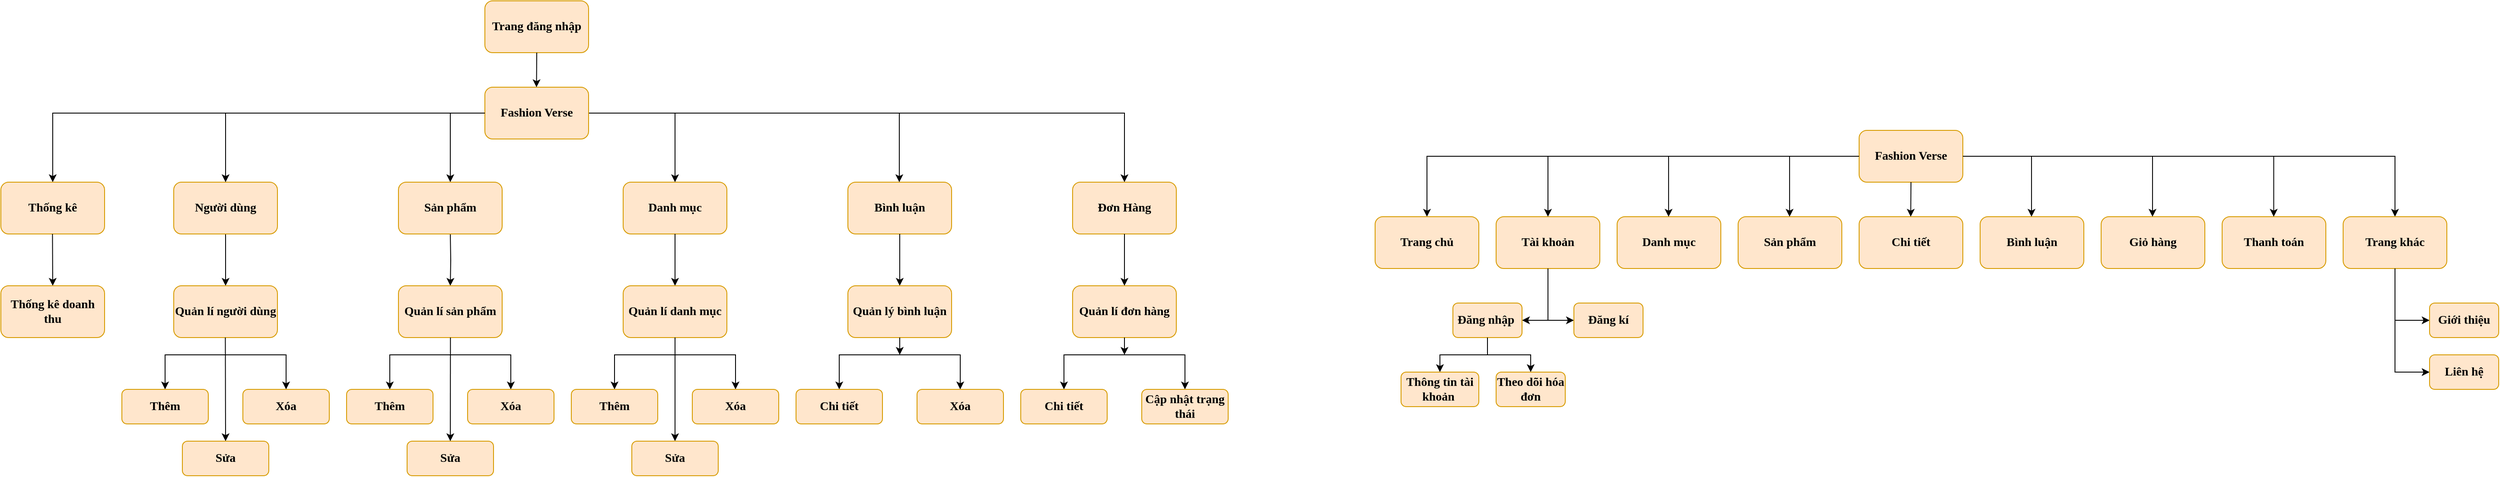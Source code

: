 <mxfile version="25.0.3">
  <diagram id="prtHgNgQTEPvFCAcTncT" name="Page-1">
    <mxGraphModel dx="1362" dy="524" grid="0" gridSize="10" guides="1" tooltips="1" connect="1" arrows="1" fold="1" page="0" pageScale="1" pageWidth="3300" pageHeight="4681" background="none" math="0" shadow="0">
      <root>
        <mxCell id="0" />
        <mxCell id="1" parent="0" />
        <mxCell id="NhmMuveX9BDLbL9c3R6i-1" value="Fashion Verse" style="rounded=1;whiteSpace=wrap;html=1;labelBackgroundColor=none;fillColor=#ffe6cc;strokeColor=#d79b00;fontStyle=1;fontSize=14;align=center;fontFamily=Verdana;" parent="1" vertex="1">
          <mxGeometry x="2170" y="540" width="120" height="60" as="geometry" />
        </mxCell>
        <mxCell id="NhmMuveX9BDLbL9c3R6i-2" value="" style="endArrow=classic;html=1;rounded=0;exitX=0;exitY=0.5;exitDx=0;exitDy=0;entryX=0.5;entryY=0;entryDx=0;entryDy=0;labelBackgroundColor=none;fontColor=default;fontSize=14;align=center;fontFamily=Verdana;fontStyle=1" parent="1" source="NhmMuveX9BDLbL9c3R6i-1" target="NhmMuveX9BDLbL9c3R6i-3" edge="1">
          <mxGeometry width="50" height="50" relative="1" as="geometry">
            <mxPoint x="1870" y="700" as="sourcePoint" />
            <mxPoint x="1630" y="640" as="targetPoint" />
            <Array as="points">
              <mxPoint x="1670" y="570" />
            </Array>
          </mxGeometry>
        </mxCell>
        <mxCell id="NhmMuveX9BDLbL9c3R6i-3" value="Trang chủ" style="rounded=1;whiteSpace=wrap;html=1;labelBackgroundColor=none;fillColor=#ffe6cc;strokeColor=#d79b00;fontSize=14;align=center;fontFamily=Verdana;fontStyle=1" parent="1" vertex="1">
          <mxGeometry x="1610" y="640" width="120" height="60" as="geometry" />
        </mxCell>
        <mxCell id="NhmMuveX9BDLbL9c3R6i-4" value="Danh mục" style="rounded=1;whiteSpace=wrap;html=1;labelBackgroundColor=none;fillColor=#ffe6cc;strokeColor=#d79b00;fontSize=14;align=center;fontFamily=Verdana;fontStyle=1" parent="1" vertex="1">
          <mxGeometry x="1890" y="640" width="120" height="60" as="geometry" />
        </mxCell>
        <mxCell id="NhmMuveX9BDLbL9c3R6i-5" value="Tài khoản" style="rounded=1;whiteSpace=wrap;html=1;labelBackgroundColor=none;fillColor=#ffe6cc;strokeColor=#d79b00;fontSize=14;align=center;fontFamily=Verdana;fontStyle=1" parent="1" vertex="1">
          <mxGeometry x="1750" y="640" width="120" height="60" as="geometry" />
        </mxCell>
        <mxCell id="NhmMuveX9BDLbL9c3R6i-6" value="Sản phẩm" style="rounded=1;whiteSpace=wrap;html=1;labelBackgroundColor=none;fillColor=#ffe6cc;strokeColor=#d79b00;fontSize=14;align=center;fontFamily=Verdana;fontStyle=1" parent="1" vertex="1">
          <mxGeometry x="2030" y="640" width="120" height="60" as="geometry" />
        </mxCell>
        <mxCell id="NhmMuveX9BDLbL9c3R6i-7" value="Chi tiết" style="rounded=1;whiteSpace=wrap;html=1;labelBackgroundColor=none;fillColor=#ffe6cc;strokeColor=#d79b00;fontSize=14;align=center;fontFamily=Verdana;fontStyle=1" parent="1" vertex="1">
          <mxGeometry x="2170" y="640" width="120" height="60" as="geometry" />
        </mxCell>
        <mxCell id="NhmMuveX9BDLbL9c3R6i-8" value="Bình luận" style="rounded=1;whiteSpace=wrap;html=1;labelBackgroundColor=none;fillColor=#ffe6cc;strokeColor=#d79b00;fontSize=14;align=center;fontFamily=Verdana;fontStyle=1" parent="1" vertex="1">
          <mxGeometry x="2310" y="640" width="120" height="60" as="geometry" />
        </mxCell>
        <mxCell id="NhmMuveX9BDLbL9c3R6i-9" value="Giỏ hàng" style="rounded=1;whiteSpace=wrap;html=1;labelBackgroundColor=none;fillColor=#ffe6cc;strokeColor=#d79b00;fontSize=14;align=center;fontFamily=Verdana;fontStyle=1" parent="1" vertex="1">
          <mxGeometry x="2450" y="640" width="120" height="60" as="geometry" />
        </mxCell>
        <mxCell id="NhmMuveX9BDLbL9c3R6i-11" value="Thanh toán" style="rounded=1;whiteSpace=wrap;html=1;labelBackgroundColor=none;fillColor=#ffe6cc;strokeColor=#d79b00;fontSize=14;align=center;fontFamily=Verdana;fontStyle=1" parent="1" vertex="1">
          <mxGeometry x="2590" y="640" width="120" height="60" as="geometry" />
        </mxCell>
        <mxCell id="NhmMuveX9BDLbL9c3R6i-14" value="" style="endArrow=classic;html=1;rounded=0;entryX=0.5;entryY=0;entryDx=0;entryDy=0;labelBackgroundColor=none;fontColor=default;fontSize=14;align=center;fontFamily=Verdana;fontStyle=1" parent="1" target="NhmMuveX9BDLbL9c3R6i-5" edge="1">
          <mxGeometry width="50" height="50" relative="1" as="geometry">
            <mxPoint x="1810" y="570" as="sourcePoint" />
            <mxPoint x="2190" y="660" as="targetPoint" />
          </mxGeometry>
        </mxCell>
        <mxCell id="NhmMuveX9BDLbL9c3R6i-15" value="" style="endArrow=classic;html=1;rounded=0;entryX=0.5;entryY=0;entryDx=0;entryDy=0;labelBackgroundColor=none;fontColor=default;fontSize=14;align=center;fontFamily=Verdana;fontStyle=1" parent="1" edge="1">
          <mxGeometry width="50" height="50" relative="1" as="geometry">
            <mxPoint x="1949.55" y="570" as="sourcePoint" />
            <mxPoint x="1949.55" y="640" as="targetPoint" />
          </mxGeometry>
        </mxCell>
        <mxCell id="NhmMuveX9BDLbL9c3R6i-16" value="" style="endArrow=classic;html=1;rounded=0;entryX=0.5;entryY=0;entryDx=0;entryDy=0;labelBackgroundColor=none;fontColor=default;fontSize=14;align=center;fontFamily=Verdana;fontStyle=1" parent="1" edge="1">
          <mxGeometry width="50" height="50" relative="1" as="geometry">
            <mxPoint x="2089.55" y="570" as="sourcePoint" />
            <mxPoint x="2089.55" y="640" as="targetPoint" />
          </mxGeometry>
        </mxCell>
        <mxCell id="NhmMuveX9BDLbL9c3R6i-17" value="" style="endArrow=classic;html=1;rounded=0;entryX=0.5;entryY=0;entryDx=0;entryDy=0;labelBackgroundColor=none;fontColor=default;fontSize=14;align=center;fontFamily=Verdana;fontStyle=1" parent="1" edge="1">
          <mxGeometry width="50" height="50" relative="1" as="geometry">
            <mxPoint x="2230" y="600" as="sourcePoint" />
            <mxPoint x="2229.69" y="640" as="targetPoint" />
          </mxGeometry>
        </mxCell>
        <mxCell id="NhmMuveX9BDLbL9c3R6i-18" value="" style="endArrow=classic;html=1;rounded=0;exitX=1;exitY=0.5;exitDx=0;exitDy=0;entryX=0.5;entryY=0;entryDx=0;entryDy=0;labelBackgroundColor=none;fontColor=default;fontSize=14;align=center;fontFamily=Verdana;fontStyle=1" parent="1" source="NhmMuveX9BDLbL9c3R6i-1" target="NhmMuveX9BDLbL9c3R6i-22" edge="1">
          <mxGeometry width="50" height="50" relative="1" as="geometry">
            <mxPoint x="2180" y="580" as="sourcePoint" />
            <mxPoint x="1680" y="650" as="targetPoint" />
            <Array as="points">
              <mxPoint x="2790" y="570" />
            </Array>
          </mxGeometry>
        </mxCell>
        <mxCell id="NhmMuveX9BDLbL9c3R6i-19" value="" style="endArrow=classic;html=1;rounded=0;entryX=0.5;entryY=0;entryDx=0;entryDy=0;labelBackgroundColor=none;fontColor=default;fontSize=14;align=center;fontFamily=Verdana;fontStyle=1" parent="1" edge="1">
          <mxGeometry width="50" height="50" relative="1" as="geometry">
            <mxPoint x="2369.47" y="570" as="sourcePoint" />
            <mxPoint x="2369.47" y="640" as="targetPoint" />
          </mxGeometry>
        </mxCell>
        <mxCell id="NhmMuveX9BDLbL9c3R6i-21" value="" style="endArrow=classic;html=1;rounded=0;entryX=0.5;entryY=0;entryDx=0;entryDy=0;labelBackgroundColor=none;fontColor=default;fontSize=14;align=center;fontFamily=Verdana;fontStyle=1" parent="1" edge="1">
          <mxGeometry width="50" height="50" relative="1" as="geometry">
            <mxPoint x="2509.47" y="570" as="sourcePoint" />
            <mxPoint x="2509.47" y="640" as="targetPoint" />
          </mxGeometry>
        </mxCell>
        <mxCell id="NhmMuveX9BDLbL9c3R6i-22" value="&lt;div style=&quot;&quot;&gt;&lt;span style=&quot;background-color: initial;&quot;&gt;Trang khác&lt;/span&gt;&lt;/div&gt;" style="rounded=1;whiteSpace=wrap;html=1;labelBackgroundColor=none;fillColor=#ffe6cc;strokeColor=#d79b00;fontSize=14;align=center;fontFamily=Verdana;fontStyle=1" parent="1" vertex="1">
          <mxGeometry x="2730" y="640" width="120" height="60" as="geometry" />
        </mxCell>
        <mxCell id="NhmMuveX9BDLbL9c3R6i-23" value="" style="endArrow=classic;html=1;rounded=0;entryX=0.5;entryY=0;entryDx=0;entryDy=0;labelBackgroundColor=none;fontColor=default;fontSize=14;align=center;fontFamily=Verdana;fontStyle=1" parent="1" edge="1">
          <mxGeometry width="50" height="50" relative="1" as="geometry">
            <mxPoint x="2649.7" y="570" as="sourcePoint" />
            <mxPoint x="2649.7" y="640" as="targetPoint" />
          </mxGeometry>
        </mxCell>
        <mxCell id="P_rpxnQvKxFGcnmbpjbn-1" value="" style="endArrow=classic;html=1;rounded=0;exitX=0.5;exitY=1;exitDx=0;exitDy=0;entryX=0;entryY=0.5;entryDx=0;entryDy=0;fontSize=14;align=center;fontFamily=Verdana;fontStyle=1" parent="1" source="NhmMuveX9BDLbL9c3R6i-22" target="P_rpxnQvKxFGcnmbpjbn-2" edge="1">
          <mxGeometry width="50" height="50" relative="1" as="geometry">
            <mxPoint x="2790" y="740" as="sourcePoint" />
            <mxPoint x="2790" y="800" as="targetPoint" />
            <Array as="points">
              <mxPoint x="2790" y="760" />
            </Array>
          </mxGeometry>
        </mxCell>
        <mxCell id="P_rpxnQvKxFGcnmbpjbn-2" value="&lt;div style=&quot;&quot;&gt;&lt;span style=&quot;background-color: initial;&quot;&gt;Giới thiệu&lt;/span&gt;&lt;/div&gt;" style="rounded=1;whiteSpace=wrap;html=1;labelBackgroundColor=none;fillColor=#ffe6cc;strokeColor=#d79b00;fontSize=14;align=center;fontFamily=Verdana;fontStyle=1" parent="1" vertex="1">
          <mxGeometry x="2830" y="740" width="80" height="40" as="geometry" />
        </mxCell>
        <mxCell id="P_rpxnQvKxFGcnmbpjbn-3" value="" style="endArrow=classic;html=1;rounded=0;entryX=0;entryY=0.5;entryDx=0;entryDy=0;fontSize=14;align=center;fontFamily=Verdana;fontStyle=1" parent="1" target="P_rpxnQvKxFGcnmbpjbn-4" edge="1">
          <mxGeometry width="50" height="50" relative="1" as="geometry">
            <mxPoint x="2790" y="760" as="sourcePoint" />
            <mxPoint x="2789.82" y="860" as="targetPoint" />
            <Array as="points">
              <mxPoint x="2790" y="820" />
            </Array>
          </mxGeometry>
        </mxCell>
        <mxCell id="P_rpxnQvKxFGcnmbpjbn-4" value="Liên hệ" style="rounded=1;whiteSpace=wrap;html=1;labelBackgroundColor=none;fillColor=#ffe6cc;strokeColor=#d79b00;fontSize=14;align=center;fontFamily=Verdana;fontStyle=1" parent="1" vertex="1">
          <mxGeometry x="2830" y="800" width="80" height="40" as="geometry" />
        </mxCell>
        <mxCell id="P_rpxnQvKxFGcnmbpjbn-87" value="" style="edgeStyle=orthogonalEdgeStyle;rounded=0;orthogonalLoop=1;jettySize=auto;html=1;entryX=0.5;entryY=0;entryDx=0;entryDy=0;exitX=0.5;exitY=1;exitDx=0;exitDy=0;fontSize=14;align=center;fontFamily=Verdana;fontStyle=1" parent="1" source="P_rpxnQvKxFGcnmbpjbn-29" target="P_rpxnQvKxFGcnmbpjbn-60" edge="1">
          <mxGeometry relative="1" as="geometry">
            <mxPoint x="360" y="660" as="sourcePoint" />
          </mxGeometry>
        </mxCell>
        <mxCell id="P_rpxnQvKxFGcnmbpjbn-29" value="Người dùng" style="rounded=1;whiteSpace=wrap;html=1;labelBackgroundColor=none;fillColor=#ffe6cc;strokeColor=#d79b00;fontSize=14;align=center;fontFamily=Verdana;fontStyle=1" parent="1" vertex="1">
          <mxGeometry x="220" y="600" width="120" height="60" as="geometry" />
        </mxCell>
        <mxCell id="P_rpxnQvKxFGcnmbpjbn-33" value="Danh mục" style="rounded=1;whiteSpace=wrap;html=1;labelBackgroundColor=none;fillColor=#ffe6cc;strokeColor=#d79b00;fontSize=14;align=center;fontFamily=Verdana;fontStyle=1" parent="1" vertex="1">
          <mxGeometry x="740" y="600" width="120" height="60" as="geometry" />
        </mxCell>
        <mxCell id="P_rpxnQvKxFGcnmbpjbn-35" value="&lt;span style=&quot;&quot;&gt;Bình luận&lt;/span&gt;" style="rounded=1;whiteSpace=wrap;html=1;labelBackgroundColor=none;fillColor=#ffe6cc;strokeColor=#d79b00;fontSize=14;align=center;fontFamily=Verdana;fontStyle=1" parent="1" vertex="1">
          <mxGeometry x="1000" y="600" width="120" height="60" as="geometry" />
        </mxCell>
        <mxCell id="P_rpxnQvKxFGcnmbpjbn-37" value="" style="endArrow=classic;html=1;rounded=0;entryX=0.5;entryY=0;entryDx=0;entryDy=0;labelBackgroundColor=none;fontColor=default;fontSize=14;align=center;fontFamily=Verdana;fontStyle=1" parent="1" target="P_rpxnQvKxFGcnmbpjbn-29" edge="1">
          <mxGeometry width="50" height="50" relative="1" as="geometry">
            <mxPoint x="280" y="520" as="sourcePoint" />
            <mxPoint x="359.55" y="590" as="targetPoint" />
          </mxGeometry>
        </mxCell>
        <mxCell id="P_rpxnQvKxFGcnmbpjbn-38" value="" style="endArrow=classic;html=1;rounded=0;entryX=0.5;entryY=0;entryDx=0;entryDy=0;labelBackgroundColor=none;fontColor=default;fontSize=14;align=center;fontFamily=Verdana;fontStyle=1" parent="1" target="P_rpxnQvKxFGcnmbpjbn-103" edge="1">
          <mxGeometry width="50" height="50" relative="1" as="geometry">
            <mxPoint x="540" y="520" as="sourcePoint" />
            <mxPoint x="499.55" y="590" as="targetPoint" />
          </mxGeometry>
        </mxCell>
        <mxCell id="P_rpxnQvKxFGcnmbpjbn-40" value="" style="endArrow=classic;html=1;rounded=0;exitX=1;exitY=0.5;exitDx=0;exitDy=0;entryX=0.5;entryY=0;entryDx=0;entryDy=0;labelBackgroundColor=none;fontColor=default;fontSize=14;align=center;fontFamily=Verdana;fontStyle=1" parent="1" target="P_rpxnQvKxFGcnmbpjbn-141" edge="1">
          <mxGeometry width="50" height="50" relative="1" as="geometry">
            <mxPoint x="700" y="520" as="sourcePoint" />
            <mxPoint x="90" y="600" as="targetPoint" />
            <Array as="points">
              <mxPoint x="1320" y="520" />
            </Array>
          </mxGeometry>
        </mxCell>
        <mxCell id="P_rpxnQvKxFGcnmbpjbn-41" value="" style="endArrow=classic;html=1;rounded=0;entryX=0.5;entryY=0;entryDx=0;entryDy=0;labelBackgroundColor=none;fontColor=default;fontSize=14;align=center;fontFamily=Verdana;fontStyle=1" parent="1" target="P_rpxnQvKxFGcnmbpjbn-33" edge="1">
          <mxGeometry width="50" height="50" relative="1" as="geometry">
            <mxPoint x="800" y="520" as="sourcePoint" />
            <mxPoint x="779.47" y="590" as="targetPoint" />
          </mxGeometry>
        </mxCell>
        <mxCell id="P_rpxnQvKxFGcnmbpjbn-49" value="Fashion Verse" style="rounded=1;whiteSpace=wrap;html=1;labelBackgroundColor=none;fillColor=#ffe6cc;strokeColor=#d79b00;fontSize=14;align=center;fontStyle=1;fontFamily=Verdana;" parent="1" vertex="1">
          <mxGeometry x="580" y="490" width="120" height="60" as="geometry" />
        </mxCell>
        <mxCell id="P_rpxnQvKxFGcnmbpjbn-50" value="Trang đăng nhập" style="rounded=1;whiteSpace=wrap;html=1;labelBackgroundColor=none;fillColor=#ffe6cc;strokeColor=#d79b00;fontSize=14;align=center;fontFamily=Verdana;fontStyle=1" parent="1" vertex="1">
          <mxGeometry x="580" y="390" width="120" height="60" as="geometry" />
        </mxCell>
        <mxCell id="P_rpxnQvKxFGcnmbpjbn-51" value="" style="endArrow=classic;html=1;rounded=0;entryX=0.5;entryY=0;entryDx=0;entryDy=0;labelBackgroundColor=none;fontColor=default;fontSize=14;align=center;fontFamily=Verdana;fontStyle=1" parent="1" edge="1">
          <mxGeometry width="50" height="50" relative="1" as="geometry">
            <mxPoint x="640.03" y="450" as="sourcePoint" />
            <mxPoint x="639.72" y="490" as="targetPoint" />
          </mxGeometry>
        </mxCell>
        <mxCell id="P_rpxnQvKxFGcnmbpjbn-53" value="" style="endArrow=classic;html=1;rounded=0;exitX=0;exitY=0.5;exitDx=0;exitDy=0;labelBackgroundColor=none;fontColor=default;fontSize=14;align=center;fontFamily=Verdana;fontStyle=1" parent="1" source="P_rpxnQvKxFGcnmbpjbn-49" edge="1">
          <mxGeometry width="50" height="50" relative="1" as="geometry">
            <mxPoint x="140" y="480" as="sourcePoint" />
            <mxPoint x="80" y="600" as="targetPoint" />
            <Array as="points">
              <mxPoint x="80" y="520" />
            </Array>
          </mxGeometry>
        </mxCell>
        <mxCell id="P_rpxnQvKxFGcnmbpjbn-54" value="Thống kê" style="rounded=1;whiteSpace=wrap;html=1;labelBackgroundColor=none;fillColor=#ffe6cc;strokeColor=#d79b00;fontSize=14;align=center;fontFamily=Verdana;fontStyle=1" parent="1" vertex="1">
          <mxGeometry x="20" y="600" width="120" height="60" as="geometry" />
        </mxCell>
        <mxCell id="P_rpxnQvKxFGcnmbpjbn-56" value="" style="endArrow=classic;html=1;rounded=0;labelBackgroundColor=none;fontColor=default;fontSize=14;align=center;entryX=0.5;entryY=0;entryDx=0;entryDy=0;fontFamily=Verdana;fontStyle=1" parent="1" target="P_rpxnQvKxFGcnmbpjbn-57" edge="1">
          <mxGeometry width="50" height="50" relative="1" as="geometry">
            <mxPoint x="79.72" y="660" as="sourcePoint" />
            <mxPoint x="80" y="720" as="targetPoint" />
          </mxGeometry>
        </mxCell>
        <mxCell id="P_rpxnQvKxFGcnmbpjbn-57" value="Thống kê doanh thu" style="rounded=1;whiteSpace=wrap;html=1;labelBackgroundColor=none;fillColor=#ffe6cc;strokeColor=#d79b00;fontSize=14;align=center;fontFamily=Verdana;fontStyle=1" parent="1" vertex="1">
          <mxGeometry x="20" y="720" width="120" height="60" as="geometry" />
        </mxCell>
        <mxCell id="P_rpxnQvKxFGcnmbpjbn-60" value="Quản lí người dùng" style="rounded=1;whiteSpace=wrap;html=1;labelBackgroundColor=none;fillColor=#ffe6cc;strokeColor=#d79b00;fontSize=14;align=center;fontFamily=Verdana;fontStyle=1" parent="1" vertex="1">
          <mxGeometry x="220" y="720" width="120" height="60" as="geometry" />
        </mxCell>
        <mxCell id="P_rpxnQvKxFGcnmbpjbn-61" value="" style="endArrow=classic;html=1;rounded=0;labelBackgroundColor=none;fontColor=default;fontSize=14;align=center;fontFamily=Verdana;fontStyle=1" parent="1" edge="1">
          <mxGeometry width="50" height="50" relative="1" as="geometry">
            <mxPoint x="279.72" y="780" as="sourcePoint" />
            <mxPoint x="280" y="900" as="targetPoint" />
          </mxGeometry>
        </mxCell>
        <mxCell id="P_rpxnQvKxFGcnmbpjbn-63" value="" style="endArrow=classic;html=1;rounded=0;labelBackgroundColor=none;fontColor=default;entryX=0.5;entryY=0;entryDx=0;entryDy=0;fontSize=14;align=center;fontFamily=Verdana;fontStyle=1" parent="1" target="P_rpxnQvKxFGcnmbpjbn-64" edge="1">
          <mxGeometry width="50" height="50" relative="1" as="geometry">
            <mxPoint x="280" y="800" as="sourcePoint" />
            <mxPoint x="160" y="840" as="targetPoint" />
            <Array as="points">
              <mxPoint x="210" y="800" />
            </Array>
          </mxGeometry>
        </mxCell>
        <mxCell id="P_rpxnQvKxFGcnmbpjbn-64" value="Thêm" style="rounded=1;whiteSpace=wrap;html=1;labelBackgroundColor=none;fillColor=#ffe6cc;strokeColor=#d79b00;fontSize=14;align=center;fontFamily=Verdana;fontStyle=1" parent="1" vertex="1">
          <mxGeometry x="160" y="840" width="100" height="40" as="geometry" />
        </mxCell>
        <mxCell id="P_rpxnQvKxFGcnmbpjbn-66" value="Sửa" style="rounded=1;whiteSpace=wrap;html=1;labelBackgroundColor=none;fillColor=#ffe6cc;strokeColor=#d79b00;fontSize=14;align=center;fontFamily=Verdana;fontStyle=1" parent="1" vertex="1">
          <mxGeometry x="230" y="900" width="100" height="40" as="geometry" />
        </mxCell>
        <mxCell id="P_rpxnQvKxFGcnmbpjbn-67" value="" style="endArrow=classic;html=1;rounded=0;labelBackgroundColor=none;fontColor=default;entryX=0.5;entryY=0;entryDx=0;entryDy=0;fontSize=14;align=center;fontFamily=Verdana;fontStyle=1" parent="1" target="P_rpxnQvKxFGcnmbpjbn-69" edge="1">
          <mxGeometry width="50" height="50" relative="1" as="geometry">
            <mxPoint x="280" y="800" as="sourcePoint" />
            <mxPoint x="400.988" y="880" as="targetPoint" />
            <Array as="points">
              <mxPoint x="350" y="800" />
            </Array>
          </mxGeometry>
        </mxCell>
        <mxCell id="P_rpxnQvKxFGcnmbpjbn-69" value="Xóa" style="rounded=1;whiteSpace=wrap;html=1;labelBackgroundColor=none;fillColor=#ffe6cc;strokeColor=#d79b00;fontSize=14;align=center;fontFamily=Verdana;fontStyle=1" parent="1" vertex="1">
          <mxGeometry x="300" y="840" width="100" height="40" as="geometry" />
        </mxCell>
        <mxCell id="P_rpxnQvKxFGcnmbpjbn-96" value="" style="endArrow=classic;html=1;rounded=0;labelBackgroundColor=none;fontColor=default;entryX=0.5;entryY=0;entryDx=0;entryDy=0;fontSize=14;align=center;fontFamily=Verdana;fontStyle=1" parent="1" target="P_rpxnQvKxFGcnmbpjbn-97" edge="1">
          <mxGeometry width="50" height="50" relative="1" as="geometry">
            <mxPoint x="540" y="800" as="sourcePoint" />
            <mxPoint x="420" y="840" as="targetPoint" />
            <Array as="points">
              <mxPoint x="470" y="800" />
            </Array>
          </mxGeometry>
        </mxCell>
        <mxCell id="P_rpxnQvKxFGcnmbpjbn-97" value="Thêm" style="rounded=1;whiteSpace=wrap;html=1;labelBackgroundColor=none;fillColor=#ffe6cc;strokeColor=#d79b00;fontSize=14;align=center;fontFamily=Verdana;fontStyle=1" parent="1" vertex="1">
          <mxGeometry x="420" y="840" width="100" height="40" as="geometry" />
        </mxCell>
        <mxCell id="P_rpxnQvKxFGcnmbpjbn-98" value="Sửa" style="rounded=1;whiteSpace=wrap;html=1;labelBackgroundColor=none;fillColor=#ffe6cc;strokeColor=#d79b00;fontSize=14;align=center;fontFamily=Verdana;fontStyle=1" parent="1" vertex="1">
          <mxGeometry x="490" y="900" width="100" height="40" as="geometry" />
        </mxCell>
        <mxCell id="P_rpxnQvKxFGcnmbpjbn-99" value="" style="endArrow=classic;html=1;rounded=0;labelBackgroundColor=none;fontColor=default;entryX=0.5;entryY=0;entryDx=0;entryDy=0;fontSize=14;align=center;fontFamily=Verdana;fontStyle=1" parent="1" target="P_rpxnQvKxFGcnmbpjbn-100" edge="1">
          <mxGeometry width="50" height="50" relative="1" as="geometry">
            <mxPoint x="540" y="800" as="sourcePoint" />
            <mxPoint x="660.988" y="880" as="targetPoint" />
            <Array as="points">
              <mxPoint x="610" y="800" />
            </Array>
          </mxGeometry>
        </mxCell>
        <mxCell id="P_rpxnQvKxFGcnmbpjbn-100" value="Xóa" style="rounded=1;whiteSpace=wrap;html=1;labelBackgroundColor=none;fillColor=#ffe6cc;strokeColor=#d79b00;fontSize=14;align=center;fontFamily=Verdana;fontStyle=1" parent="1" vertex="1">
          <mxGeometry x="560" y="840" width="100" height="40" as="geometry" />
        </mxCell>
        <mxCell id="P_rpxnQvKxFGcnmbpjbn-101" value="" style="edgeStyle=orthogonalEdgeStyle;rounded=0;orthogonalLoop=1;jettySize=auto;html=1;entryX=0.5;entryY=0;entryDx=0;entryDy=0;exitX=0.5;exitY=1;exitDx=0;exitDy=0;fontSize=14;align=center;fontFamily=Verdana;fontStyle=1" parent="1" target="P_rpxnQvKxFGcnmbpjbn-102" edge="1">
          <mxGeometry relative="1" as="geometry">
            <mxPoint x="540" y="660" as="sourcePoint" />
          </mxGeometry>
        </mxCell>
        <mxCell id="P_rpxnQvKxFGcnmbpjbn-102" value="Quản lí sản phẩm" style="rounded=1;whiteSpace=wrap;html=1;labelBackgroundColor=none;fillColor=#ffe6cc;strokeColor=#d79b00;fontSize=14;align=center;fontFamily=Verdana;fontStyle=1" parent="1" vertex="1">
          <mxGeometry x="480" y="720" width="120" height="60" as="geometry" />
        </mxCell>
        <mxCell id="P_rpxnQvKxFGcnmbpjbn-103" value="Sản phẩm" style="rounded=1;whiteSpace=wrap;html=1;labelBackgroundColor=none;fillColor=#ffe6cc;strokeColor=#d79b00;fontSize=14;align=center;fontFamily=Verdana;fontStyle=1" parent="1" vertex="1">
          <mxGeometry x="480" y="600" width="120" height="60" as="geometry" />
        </mxCell>
        <mxCell id="P_rpxnQvKxFGcnmbpjbn-104" value="" style="endArrow=classic;html=1;rounded=0;labelBackgroundColor=none;fontColor=default;exitX=0.5;exitY=1;exitDx=0;exitDy=0;entryX=0.5;entryY=0;entryDx=0;entryDy=0;fontSize=14;align=center;fontFamily=Verdana;fontStyle=1" parent="1" target="P_rpxnQvKxFGcnmbpjbn-98" edge="1">
          <mxGeometry width="50" height="50" relative="1" as="geometry">
            <mxPoint x="540.17" y="780" as="sourcePoint" />
            <mxPoint x="530" y="880" as="targetPoint" />
          </mxGeometry>
        </mxCell>
        <mxCell id="P_rpxnQvKxFGcnmbpjbn-105" value="" style="edgeStyle=orthogonalEdgeStyle;rounded=0;orthogonalLoop=1;jettySize=auto;html=1;exitX=0.5;exitY=1;exitDx=0;exitDy=0;entryX=0.5;entryY=0;entryDx=0;entryDy=0;fontSize=14;align=center;fontFamily=Verdana;fontStyle=1" parent="1" source="P_rpxnQvKxFGcnmbpjbn-33" target="P_rpxnQvKxFGcnmbpjbn-106" edge="1">
          <mxGeometry relative="1" as="geometry">
            <mxPoint x="870" y="660" as="sourcePoint" />
            <mxPoint x="800" y="710" as="targetPoint" />
            <Array as="points" />
          </mxGeometry>
        </mxCell>
        <mxCell id="P_rpxnQvKxFGcnmbpjbn-106" value="Quản lí danh mục" style="rounded=1;whiteSpace=wrap;html=1;labelBackgroundColor=none;fillColor=#ffe6cc;strokeColor=#d79b00;fontSize=14;align=center;fontFamily=Verdana;fontStyle=1" parent="1" vertex="1">
          <mxGeometry x="740" y="720" width="120" height="60" as="geometry" />
        </mxCell>
        <mxCell id="P_rpxnQvKxFGcnmbpjbn-123" value="" style="endArrow=classic;html=1;rounded=0;labelBackgroundColor=none;fontColor=default;entryX=0.5;entryY=0;entryDx=0;entryDy=0;fontSize=14;align=center;fontFamily=Verdana;fontStyle=1" parent="1" target="P_rpxnQvKxFGcnmbpjbn-124" edge="1">
          <mxGeometry width="50" height="50" relative="1" as="geometry">
            <mxPoint x="800" y="800" as="sourcePoint" />
            <mxPoint x="680" y="840" as="targetPoint" />
            <Array as="points">
              <mxPoint x="730" y="800" />
            </Array>
          </mxGeometry>
        </mxCell>
        <mxCell id="P_rpxnQvKxFGcnmbpjbn-124" value="Thêm" style="rounded=1;whiteSpace=wrap;html=1;labelBackgroundColor=none;fillColor=#ffe6cc;strokeColor=#d79b00;fontSize=14;align=center;fontFamily=Verdana;fontStyle=1" parent="1" vertex="1">
          <mxGeometry x="680" y="840" width="100" height="40" as="geometry" />
        </mxCell>
        <mxCell id="P_rpxnQvKxFGcnmbpjbn-126" value="" style="endArrow=classic;html=1;rounded=0;labelBackgroundColor=none;fontColor=default;entryX=0.5;entryY=0;entryDx=0;entryDy=0;fontSize=14;align=center;fontFamily=Verdana;fontStyle=1" parent="1" target="P_rpxnQvKxFGcnmbpjbn-127" edge="1">
          <mxGeometry width="50" height="50" relative="1" as="geometry">
            <mxPoint x="800" y="800" as="sourcePoint" />
            <mxPoint x="920.988" y="880" as="targetPoint" />
            <Array as="points">
              <mxPoint x="870" y="800" />
            </Array>
          </mxGeometry>
        </mxCell>
        <mxCell id="P_rpxnQvKxFGcnmbpjbn-127" value="Xóa" style="rounded=1;whiteSpace=wrap;html=1;labelBackgroundColor=none;fillColor=#ffe6cc;strokeColor=#d79b00;fontSize=14;align=center;fontFamily=Verdana;fontStyle=1" parent="1" vertex="1">
          <mxGeometry x="820" y="840" width="100" height="40" as="geometry" />
        </mxCell>
        <mxCell id="P_rpxnQvKxFGcnmbpjbn-128" value="" style="endArrow=classic;html=1;rounded=0;labelBackgroundColor=none;fontColor=default;fontSize=14;align=center;entryX=0.5;entryY=0;entryDx=0;entryDy=0;fontFamily=Verdana;fontStyle=1" parent="1" target="P_rpxnQvKxFGcnmbpjbn-151" edge="1">
          <mxGeometry width="50" height="50" relative="1" as="geometry">
            <mxPoint x="800" y="780" as="sourcePoint" />
            <mxPoint x="800" y="870" as="targetPoint" />
          </mxGeometry>
        </mxCell>
        <mxCell id="P_rpxnQvKxFGcnmbpjbn-130" value="" style="edgeStyle=orthogonalEdgeStyle;rounded=0;orthogonalLoop=1;jettySize=auto;html=1;entryX=0.5;entryY=0;entryDx=0;entryDy=0;fontSize=14;align=center;exitX=0.5;exitY=1;exitDx=0;exitDy=0;fontFamily=Verdana;fontStyle=1" parent="1" source="P_rpxnQvKxFGcnmbpjbn-35" target="P_rpxnQvKxFGcnmbpjbn-131" edge="1">
          <mxGeometry relative="1" as="geometry">
            <mxPoint x="1080" y="680" as="sourcePoint" />
            <mxPoint x="1060" y="710" as="targetPoint" />
            <Array as="points" />
          </mxGeometry>
        </mxCell>
        <mxCell id="P_rpxnQvKxFGcnmbpjbn-131" value="Quản lý bình luận" style="rounded=1;whiteSpace=wrap;html=1;labelBackgroundColor=none;fillColor=#ffe6cc;strokeColor=#d79b00;fontSize=14;align=center;fontFamily=Verdana;fontStyle=1" parent="1" vertex="1">
          <mxGeometry x="1000" y="720" width="120" height="60" as="geometry" />
        </mxCell>
        <mxCell id="P_rpxnQvKxFGcnmbpjbn-132" value="" style="endArrow=classic;html=1;rounded=0;labelBackgroundColor=none;fontColor=default;entryX=0.5;entryY=0;entryDx=0;entryDy=0;fontSize=14;align=center;fontFamily=Verdana;fontStyle=1" parent="1" target="P_rpxnQvKxFGcnmbpjbn-133" edge="1">
          <mxGeometry width="50" height="50" relative="1" as="geometry">
            <mxPoint x="1060" y="800" as="sourcePoint" />
            <mxPoint x="940" y="840" as="targetPoint" />
            <Array as="points">
              <mxPoint x="990" y="800" />
            </Array>
          </mxGeometry>
        </mxCell>
        <mxCell id="P_rpxnQvKxFGcnmbpjbn-133" value="Chi tiết" style="rounded=1;whiteSpace=wrap;html=1;labelBackgroundColor=none;fillColor=#ffe6cc;strokeColor=#d79b00;fontSize=14;align=center;fontFamily=Verdana;fontStyle=1" parent="1" vertex="1">
          <mxGeometry x="940" y="840" width="100" height="40" as="geometry" />
        </mxCell>
        <mxCell id="P_rpxnQvKxFGcnmbpjbn-134" value="" style="endArrow=classic;html=1;rounded=0;labelBackgroundColor=none;fontColor=default;entryX=0.5;entryY=0;entryDx=0;entryDy=0;fontSize=14;align=center;fontFamily=Verdana;fontStyle=1" parent="1" target="P_rpxnQvKxFGcnmbpjbn-135" edge="1">
          <mxGeometry width="50" height="50" relative="1" as="geometry">
            <mxPoint x="1060" y="800" as="sourcePoint" />
            <mxPoint x="1180.988" y="880" as="targetPoint" />
            <Array as="points">
              <mxPoint x="1130" y="800" />
            </Array>
          </mxGeometry>
        </mxCell>
        <mxCell id="P_rpxnQvKxFGcnmbpjbn-135" value="Xóa" style="rounded=1;whiteSpace=wrap;html=1;labelBackgroundColor=none;fillColor=#ffe6cc;strokeColor=#d79b00;fontSize=14;align=center;fontFamily=Verdana;fontStyle=1" parent="1" vertex="1">
          <mxGeometry x="1080" y="840" width="100" height="40" as="geometry" />
        </mxCell>
        <mxCell id="P_rpxnQvKxFGcnmbpjbn-136" value="" style="endArrow=classic;html=1;rounded=0;labelBackgroundColor=none;fontColor=default;fontSize=14;align=center;fontFamily=Verdana;fontStyle=1" parent="1" edge="1">
          <mxGeometry width="50" height="50" relative="1" as="geometry">
            <mxPoint x="1060" y="780" as="sourcePoint" />
            <mxPoint x="1060" y="800" as="targetPoint" />
          </mxGeometry>
        </mxCell>
        <mxCell id="P_rpxnQvKxFGcnmbpjbn-137" value="" style="endArrow=classic;html=1;rounded=0;exitX=0.5;exitY=1;exitDx=0;exitDy=0;entryX=1;entryY=0.5;entryDx=0;entryDy=0;fontSize=14;align=center;fontFamily=Verdana;fontStyle=1" parent="1" target="P_rpxnQvKxFGcnmbpjbn-138" edge="1" source="NhmMuveX9BDLbL9c3R6i-5">
          <mxGeometry width="50" height="50" relative="1" as="geometry">
            <mxPoint x="1810" y="700" as="sourcePoint" />
            <mxPoint x="1780" y="760" as="targetPoint" />
            <Array as="points">
              <mxPoint x="1810" y="760" />
            </Array>
          </mxGeometry>
        </mxCell>
        <mxCell id="P_rpxnQvKxFGcnmbpjbn-138" value="&lt;div&gt;&lt;span style=&quot;background-color: initial;&quot;&gt;Đăng nhập&amp;nbsp;&lt;/span&gt;&lt;/div&gt;" style="rounded=1;whiteSpace=wrap;html=1;labelBackgroundColor=none;fillColor=#ffe6cc;strokeColor=#d79b00;align=center;fontSize=14;fontFamily=Verdana;fontStyle=1" parent="1" vertex="1">
          <mxGeometry x="1700" y="740" width="80" height="40" as="geometry" />
        </mxCell>
        <mxCell id="P_rpxnQvKxFGcnmbpjbn-139" value="" style="endArrow=classic;html=1;rounded=0;fontSize=14;align=center;exitX=0.5;exitY=1;exitDx=0;exitDy=0;entryX=0.5;entryY=0;entryDx=0;entryDy=0;fontFamily=Verdana;fontStyle=1" parent="1" source="P_rpxnQvKxFGcnmbpjbn-138" target="P_rpxnQvKxFGcnmbpjbn-140" edge="1">
          <mxGeometry width="50" height="50" relative="1" as="geometry">
            <mxPoint x="1810" y="760" as="sourcePoint" />
            <mxPoint x="1670" y="800" as="targetPoint" />
            <Array as="points">
              <mxPoint x="1740" y="800" />
              <mxPoint x="1685" y="800" />
            </Array>
          </mxGeometry>
        </mxCell>
        <mxCell id="P_rpxnQvKxFGcnmbpjbn-140" value="&lt;div&gt;&lt;span style=&quot;background-color: initial;&quot;&gt;Thông tin tài khoản&amp;nbsp;&lt;/span&gt;&lt;/div&gt;" style="rounded=1;whiteSpace=wrap;html=1;labelBackgroundColor=none;fillColor=#ffe6cc;strokeColor=#d79b00;align=center;fontSize=14;fontFamily=Verdana;fontStyle=1" parent="1" vertex="1">
          <mxGeometry x="1640" y="820" width="90" height="40" as="geometry" />
        </mxCell>
        <mxCell id="P_rpxnQvKxFGcnmbpjbn-141" value="&lt;span style=&quot;&quot;&gt;Đơn Hàng&lt;/span&gt;" style="rounded=1;whiteSpace=wrap;html=1;labelBackgroundColor=none;fillColor=#ffe6cc;strokeColor=#d79b00;fontSize=14;align=center;fontFamily=Verdana;fontStyle=1" parent="1" vertex="1">
          <mxGeometry x="1260" y="600" width="120" height="60" as="geometry" />
        </mxCell>
        <mxCell id="P_rpxnQvKxFGcnmbpjbn-142" value="" style="edgeStyle=orthogonalEdgeStyle;rounded=0;orthogonalLoop=1;jettySize=auto;html=1;exitX=0.5;exitY=1;exitDx=0;exitDy=0;entryX=0.5;entryY=0;entryDx=0;entryDy=0;fontSize=14;align=center;fontFamily=Verdana;fontStyle=1" parent="1" source="P_rpxnQvKxFGcnmbpjbn-141" target="P_rpxnQvKxFGcnmbpjbn-143" edge="1">
          <mxGeometry relative="1" as="geometry">
            <mxPoint x="1320" y="650" as="sourcePoint" />
            <mxPoint x="1320" y="710" as="targetPoint" />
            <Array as="points" />
          </mxGeometry>
        </mxCell>
        <mxCell id="P_rpxnQvKxFGcnmbpjbn-143" value="Quản lí đơn hàng" style="rounded=1;whiteSpace=wrap;html=1;labelBackgroundColor=none;fillColor=#ffe6cc;strokeColor=#d79b00;fontSize=14;align=center;fontFamily=Verdana;fontStyle=1" parent="1" vertex="1">
          <mxGeometry x="1260" y="720" width="120" height="60" as="geometry" />
        </mxCell>
        <mxCell id="P_rpxnQvKxFGcnmbpjbn-144" value="" style="endArrow=classic;html=1;rounded=0;labelBackgroundColor=none;fontColor=default;entryX=0.5;entryY=0;entryDx=0;entryDy=0;fontSize=14;align=center;fontFamily=Verdana;fontStyle=1" parent="1" target="P_rpxnQvKxFGcnmbpjbn-145" edge="1">
          <mxGeometry width="50" height="50" relative="1" as="geometry">
            <mxPoint x="1320" y="800" as="sourcePoint" />
            <mxPoint x="1200" y="840" as="targetPoint" />
            <Array as="points">
              <mxPoint x="1250" y="800" />
            </Array>
          </mxGeometry>
        </mxCell>
        <mxCell id="P_rpxnQvKxFGcnmbpjbn-145" value="Chi tiết" style="rounded=1;whiteSpace=wrap;html=1;labelBackgroundColor=none;fillColor=#ffe6cc;strokeColor=#d79b00;fontSize=14;align=center;fontFamily=Verdana;fontStyle=1" parent="1" vertex="1">
          <mxGeometry x="1200" y="840" width="100" height="40" as="geometry" />
        </mxCell>
        <mxCell id="P_rpxnQvKxFGcnmbpjbn-146" value="" style="endArrow=classic;html=1;rounded=0;labelBackgroundColor=none;fontColor=default;entryX=0.5;entryY=0;entryDx=0;entryDy=0;fontSize=14;align=center;fontFamily=Verdana;fontStyle=1" parent="1" target="P_rpxnQvKxFGcnmbpjbn-147" edge="1">
          <mxGeometry width="50" height="50" relative="1" as="geometry">
            <mxPoint x="1320" y="800" as="sourcePoint" />
            <mxPoint x="1440.988" y="880" as="targetPoint" />
            <Array as="points">
              <mxPoint x="1390" y="800" />
            </Array>
          </mxGeometry>
        </mxCell>
        <mxCell id="P_rpxnQvKxFGcnmbpjbn-147" value="Cập nhật trạng thái" style="rounded=1;whiteSpace=wrap;html=1;labelBackgroundColor=none;fillColor=#ffe6cc;strokeColor=#d79b00;fontSize=14;align=center;fontFamily=Verdana;fontStyle=1" parent="1" vertex="1">
          <mxGeometry x="1340" y="840" width="100" height="40" as="geometry" />
        </mxCell>
        <mxCell id="P_rpxnQvKxFGcnmbpjbn-148" value="" style="endArrow=classic;html=1;rounded=0;labelBackgroundColor=none;fontColor=default;fontSize=14;align=center;fontFamily=Verdana;fontStyle=1" parent="1" edge="1">
          <mxGeometry width="50" height="50" relative="1" as="geometry">
            <mxPoint x="1320" y="780" as="sourcePoint" />
            <mxPoint x="1320" y="800" as="targetPoint" />
          </mxGeometry>
        </mxCell>
        <mxCell id="P_rpxnQvKxFGcnmbpjbn-149" value="" style="endArrow=classic;html=1;rounded=0;entryX=0.5;entryY=0;entryDx=0;entryDy=0;labelBackgroundColor=none;fontColor=default;fontSize=14;align=center;fontFamily=Verdana;fontStyle=1" parent="1" edge="1">
          <mxGeometry width="50" height="50" relative="1" as="geometry">
            <mxPoint x="1059.5" y="520" as="sourcePoint" />
            <mxPoint x="1059.5" y="600" as="targetPoint" />
          </mxGeometry>
        </mxCell>
        <mxCell id="P_rpxnQvKxFGcnmbpjbn-151" value="Sửa" style="rounded=1;whiteSpace=wrap;html=1;labelBackgroundColor=none;fillColor=#ffe6cc;strokeColor=#d79b00;fontSize=14;align=center;fontFamily=Verdana;fontStyle=1" parent="1" vertex="1">
          <mxGeometry x="750" y="900" width="100" height="40" as="geometry" />
        </mxCell>
        <mxCell id="P_rpxnQvKxFGcnmbpjbn-153" value="" style="endArrow=classic;html=1;rounded=0;entryX=0.5;entryY=0;entryDx=0;entryDy=0;fontFamily=Verdana;fontStyle=1" parent="1" target="P_rpxnQvKxFGcnmbpjbn-154" edge="1">
          <mxGeometry width="50" height="50" relative="1" as="geometry">
            <mxPoint x="1740" y="800" as="sourcePoint" />
            <mxPoint x="1790" y="820" as="targetPoint" />
            <Array as="points">
              <mxPoint x="1790" y="800" />
            </Array>
          </mxGeometry>
        </mxCell>
        <mxCell id="P_rpxnQvKxFGcnmbpjbn-154" value="Theo dõi hóa đơn" style="rounded=1;whiteSpace=wrap;html=1;labelBackgroundColor=none;fillColor=#ffe6cc;strokeColor=#d79b00;align=center;fontSize=14;fontFamily=Verdana;fontStyle=1" parent="1" vertex="1">
          <mxGeometry x="1750" y="820" width="80" height="40" as="geometry" />
        </mxCell>
        <mxCell id="P_rpxnQvKxFGcnmbpjbn-156" value="" style="endArrow=classic;html=1;rounded=0;fontFamily=Verdana;fontStyle=1" parent="1" edge="1">
          <mxGeometry width="50" height="50" relative="1" as="geometry">
            <mxPoint x="1810" y="760" as="sourcePoint" />
            <mxPoint x="1840" y="760" as="targetPoint" />
          </mxGeometry>
        </mxCell>
        <mxCell id="P_rpxnQvKxFGcnmbpjbn-157" value="&lt;div&gt;&lt;span style=&quot;background-color: initial;&quot;&gt;Đăng kí&lt;/span&gt;&lt;/div&gt;" style="rounded=1;whiteSpace=wrap;html=1;labelBackgroundColor=none;fillColor=#ffe6cc;strokeColor=#d79b00;align=center;fontSize=14;fontFamily=Verdana;fontStyle=1" parent="1" vertex="1">
          <mxGeometry x="1840" y="740" width="80" height="40" as="geometry" />
        </mxCell>
      </root>
    </mxGraphModel>
  </diagram>
</mxfile>
